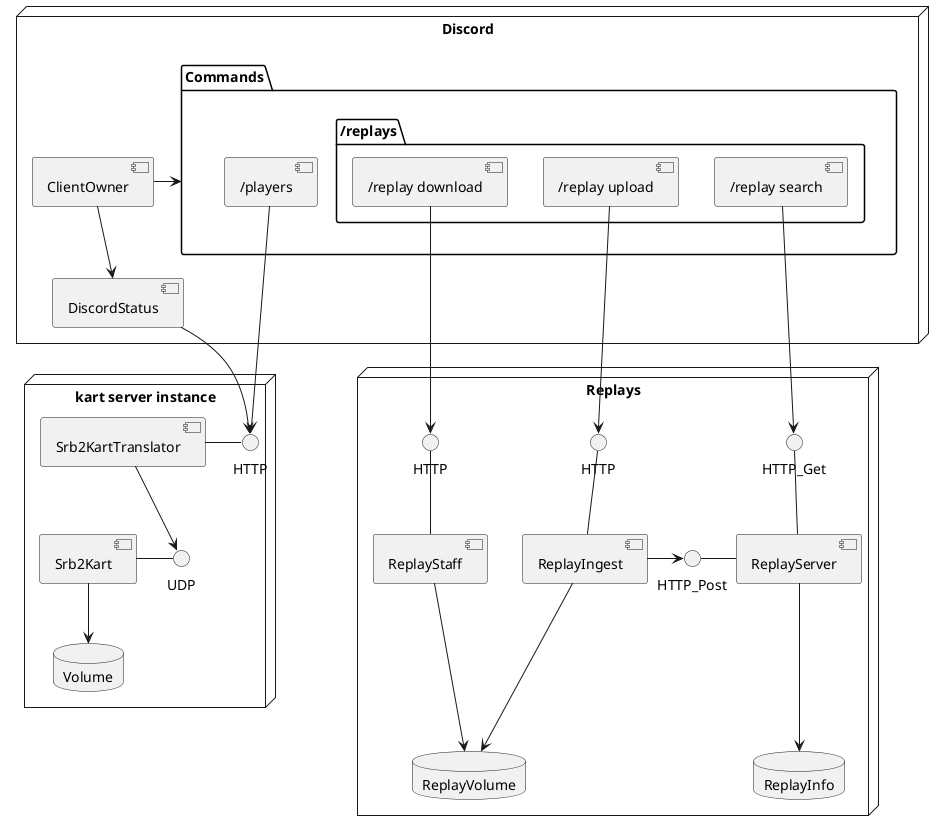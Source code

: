 @startuml
node "kart server instance" {
  interface HTTP as ServerInfoHTTP
  interface UDP as ServerInfoUDP

  database Volume

  [Srb2Kart] - ServerInfoUDP
  [Srb2KartTranslator] - ServerInfoHTTP

  Srb2KartTranslator --> ServerInfoUDP

  Srb2Kart --> Volume
}

node "Replays" {
  interface HTTP_Get as ReplayInfoGet
  interface HTTP_Post as ReplayInfoPost
  interface HTTP as ReplayUploadHTTP
  interface HTTP as ReplayStaffHTTP

  [ReplayServer] -up- ReplayInfoGet
  [ReplayServer] -left- ReplayInfoPost
  [ReplayIngest] -up- ReplayUploadHTTP
  [ReplayStaff] -up- ReplayStaffHTTP

  database ReplayInfo
  database ReplayVolume

  ReplayServer ---> ReplayInfo
  ReplayIngest --right-> ReplayInfoPost

  ReplayIngest ---> ReplayVolume
  ReplayStaff ---> ReplayVolume
}

node Discord {
  [ClientOwner]
  [DiscordStatus] 

  package Commands {
    [/players] ---> ServerInfoHTTP

    package "/replays" {
      [/replay download] ---> ReplayStaffHTTP
      [/replay upload] ---> ReplayUploadHTTP
      [/replay search] ---> ReplayInfoGet
    }
  }

  DiscordStatus -up-> ServerInfoHTTP 

  ClientOwner -right-> Commands
  ClientOwner --> DiscordStatus
}

' Works in Progres
/'
node Website {
  [StatusUI] -->  ServerInfoHTTP
  [AddonUI] --> AddonCRUDHTTP
}
'/

/'
node "Command Line" {
  package "CLI Commands" {
    [cli Status]
    [cli Addons]
    [cli Server Instance]

    [cli Status] --> ServerInfoHTTP
    [cli Addons] --> AddonCRUDHTTP
    [cli Server Instance]
  }
}
'/

/'
node "Instance Management TODO" {
}
'/

/'
node "Addon Management" {
  interface HTTP as AddonCRUDHTTP
  [AddonCRUD] - AddonCRUDHTTP

  database AddonMetadata

  AddonCRUD --> AddonMetadata
}
'/

@enduml
